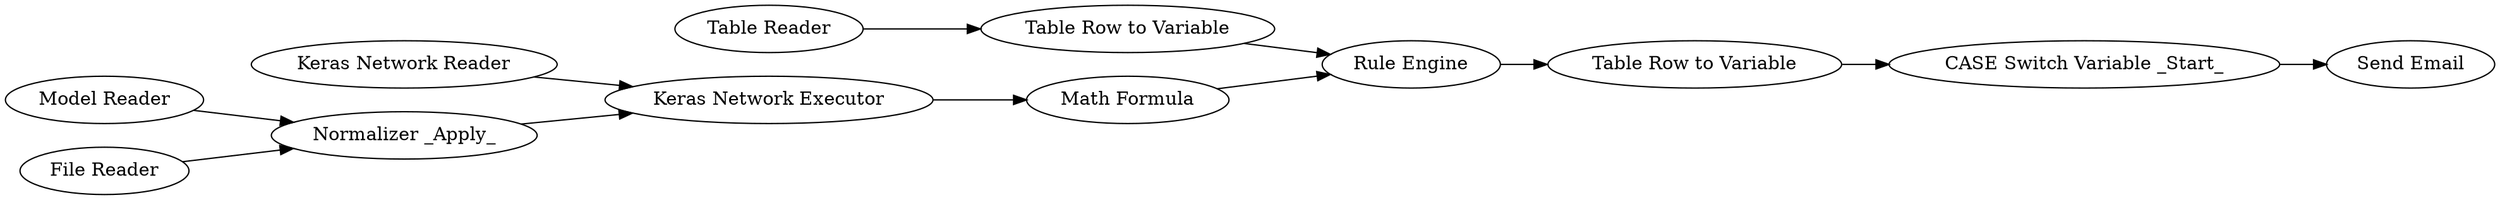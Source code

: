 digraph {
	33 -> 69
	129 -> 130
	32 -> 33
	1 -> 69
	118 -> 120
	31 -> 33
	131 -> 118
	69 -> 131
	130 -> 118
	120 -> 126
	126 -> 119
	120 [label="Table Row to Variable"]
	126 [label="CASE Switch Variable _Start_"]
	1 [label="Keras Network Reader"]
	119 [label="Send Email"]
	69 [label="Keras Network Executor"]
	31 [label="File Reader"]
	118 [label="Rule Engine"]
	131 [label="Math Formula"]
	130 [label="Table Row to Variable"]
	33 [label="Normalizer _Apply_"]
	32 [label="Model Reader"]
	129 [label="Table Reader"]
	rankdir=LR
}
